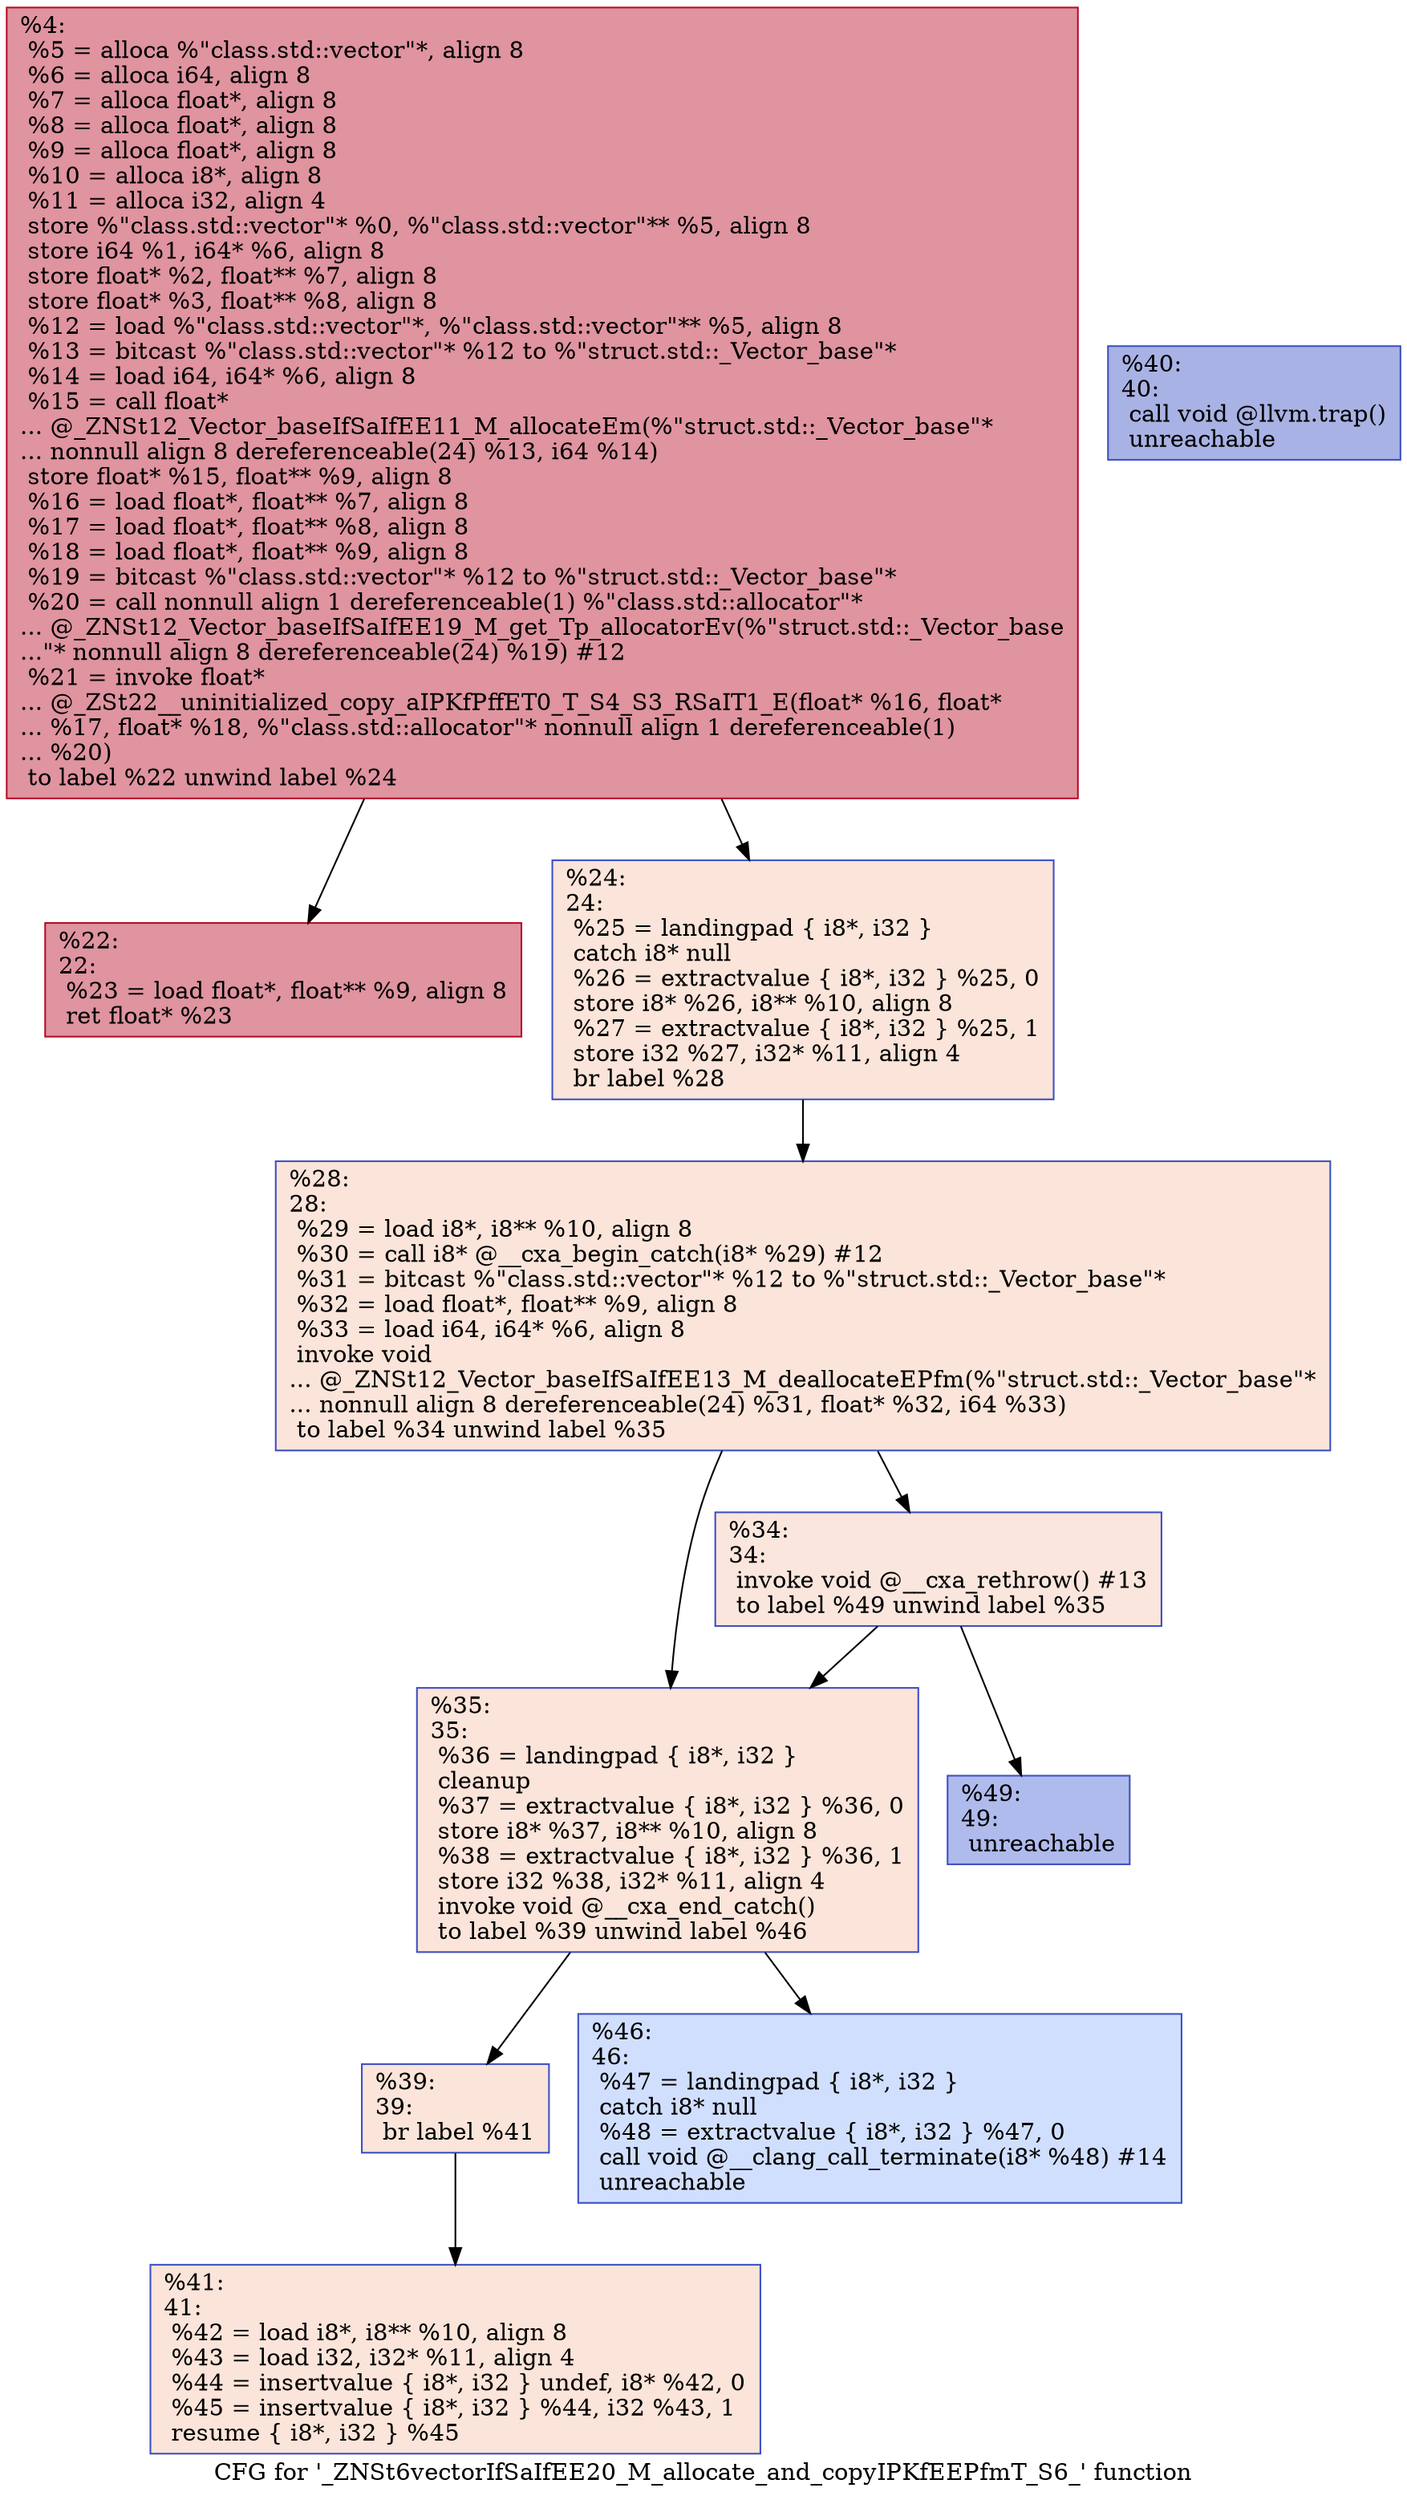 digraph "CFG for '_ZNSt6vectorIfSaIfEE20_M_allocate_and_copyIPKfEEPfmT_S6_' function" {
	label="CFG for '_ZNSt6vectorIfSaIfEE20_M_allocate_and_copyIPKfEEPfmT_S6_' function";

	Node0x559363e1fe90 [shape=record,color="#b70d28ff", style=filled, fillcolor="#b70d2870",label="{%4:\l  %5 = alloca %\"class.std::vector\"*, align 8\l  %6 = alloca i64, align 8\l  %7 = alloca float*, align 8\l  %8 = alloca float*, align 8\l  %9 = alloca float*, align 8\l  %10 = alloca i8*, align 8\l  %11 = alloca i32, align 4\l  store %\"class.std::vector\"* %0, %\"class.std::vector\"** %5, align 8\l  store i64 %1, i64* %6, align 8\l  store float* %2, float** %7, align 8\l  store float* %3, float** %8, align 8\l  %12 = load %\"class.std::vector\"*, %\"class.std::vector\"** %5, align 8\l  %13 = bitcast %\"class.std::vector\"* %12 to %\"struct.std::_Vector_base\"*\l  %14 = load i64, i64* %6, align 8\l  %15 = call float*\l... @_ZNSt12_Vector_baseIfSaIfEE11_M_allocateEm(%\"struct.std::_Vector_base\"*\l... nonnull align 8 dereferenceable(24) %13, i64 %14)\l  store float* %15, float** %9, align 8\l  %16 = load float*, float** %7, align 8\l  %17 = load float*, float** %8, align 8\l  %18 = load float*, float** %9, align 8\l  %19 = bitcast %\"class.std::vector\"* %12 to %\"struct.std::_Vector_base\"*\l  %20 = call nonnull align 1 dereferenceable(1) %\"class.std::allocator\"*\l... @_ZNSt12_Vector_baseIfSaIfEE19_M_get_Tp_allocatorEv(%\"struct.std::_Vector_base\l...\"* nonnull align 8 dereferenceable(24) %19) #12\l  %21 = invoke float*\l... @_ZSt22__uninitialized_copy_aIPKfPffET0_T_S4_S3_RSaIT1_E(float* %16, float*\l... %17, float* %18, %\"class.std::allocator\"* nonnull align 1 dereferenceable(1)\l... %20)\l          to label %22 unwind label %24\l}"];
	Node0x559363e1fe90 -> Node0x559363e20c50;
	Node0x559363e1fe90 -> Node0x559363e20ca0;
	Node0x559363e20c50 [shape=record,color="#b70d28ff", style=filled, fillcolor="#b70d2870",label="{%22:\l22:                                               \l  %23 = load float*, float** %9, align 8\l  ret float* %23\l}"];
	Node0x559363e20ca0 [shape=record,color="#3d50c3ff", style=filled, fillcolor="#f5c1a970",label="{%24:\l24:                                               \l  %25 = landingpad \{ i8*, i32 \}\l          catch i8* null\l  %26 = extractvalue \{ i8*, i32 \} %25, 0\l  store i8* %26, i8** %10, align 8\l  %27 = extractvalue \{ i8*, i32 \} %25, 1\l  store i32 %27, i32* %11, align 4\l  br label %28\l}"];
	Node0x559363e20ca0 -> Node0x559363e21210;
	Node0x559363e21210 [shape=record,color="#3d50c3ff", style=filled, fillcolor="#f5c1a970",label="{%28:\l28:                                               \l  %29 = load i8*, i8** %10, align 8\l  %30 = call i8* @__cxa_begin_catch(i8* %29) #12\l  %31 = bitcast %\"class.std::vector\"* %12 to %\"struct.std::_Vector_base\"*\l  %32 = load float*, float** %9, align 8\l  %33 = load i64, i64* %6, align 8\l  invoke void\l... @_ZNSt12_Vector_baseIfSaIfEE13_M_deallocateEPfm(%\"struct.std::_Vector_base\"*\l... nonnull align 8 dereferenceable(24) %31, float* %32, i64 %33)\l          to label %34 unwind label %35\l}"];
	Node0x559363e21210 -> Node0x559363e215b0;
	Node0x559363e21210 -> Node0x559363e21600;
	Node0x559363e215b0 [shape=record,color="#3d50c3ff", style=filled, fillcolor="#f3c7b170",label="{%34:\l34:                                               \l  invoke void @__cxa_rethrow() #13\l          to label %49 unwind label %35\l}"];
	Node0x559363e215b0 -> Node0x559363e21820;
	Node0x559363e215b0 -> Node0x559363e21600;
	Node0x559363e21600 [shape=record,color="#3d50c3ff", style=filled, fillcolor="#f5c1a970",label="{%35:\l35:                                               \l  %36 = landingpad \{ i8*, i32 \}\l          cleanup\l  %37 = extractvalue \{ i8*, i32 \} %36, 0\l  store i8* %37, i8** %10, align 8\l  %38 = extractvalue \{ i8*, i32 \} %36, 1\l  store i32 %38, i32* %11, align 4\l  invoke void @__cxa_end_catch()\l          to label %39 unwind label %46\l}"];
	Node0x559363e21600 -> Node0x559363e21d00;
	Node0x559363e21600 -> Node0x559363e21d50;
	Node0x559363e21d00 [shape=record,color="#3d50c3ff", style=filled, fillcolor="#f5c1a970",label="{%39:\l39:                                               \l  br label %41\l}"];
	Node0x559363e21d00 -> Node0x559363e21fa0;
	Node0x559363e22060 [shape=record,color="#3d50c3ff", style=filled, fillcolor="#3d50c370",label="{%40:\l40:                                               \l  call void @llvm.trap()\l  unreachable\l}"];
	Node0x559363e21fa0 [shape=record,color="#3d50c3ff", style=filled, fillcolor="#f5c1a970",label="{%41:\l41:                                               \l  %42 = load i8*, i8** %10, align 8\l  %43 = load i32, i32* %11, align 4\l  %44 = insertvalue \{ i8*, i32 \} undef, i8* %42, 0\l  %45 = insertvalue \{ i8*, i32 \} %44, i32 %43, 1\l  resume \{ i8*, i32 \} %45\l}"];
	Node0x559363e21d50 [shape=record,color="#3d50c3ff", style=filled, fillcolor="#96b7ff70",label="{%46:\l46:                                               \l  %47 = landingpad \{ i8*, i32 \}\l          catch i8* null\l  %48 = extractvalue \{ i8*, i32 \} %47, 0\l  call void @__clang_call_terminate(i8* %48) #14\l  unreachable\l}"];
	Node0x559363e21820 [shape=record,color="#3d50c3ff", style=filled, fillcolor="#4c66d670",label="{%49:\l49:                                               \l  unreachable\l}"];
}
